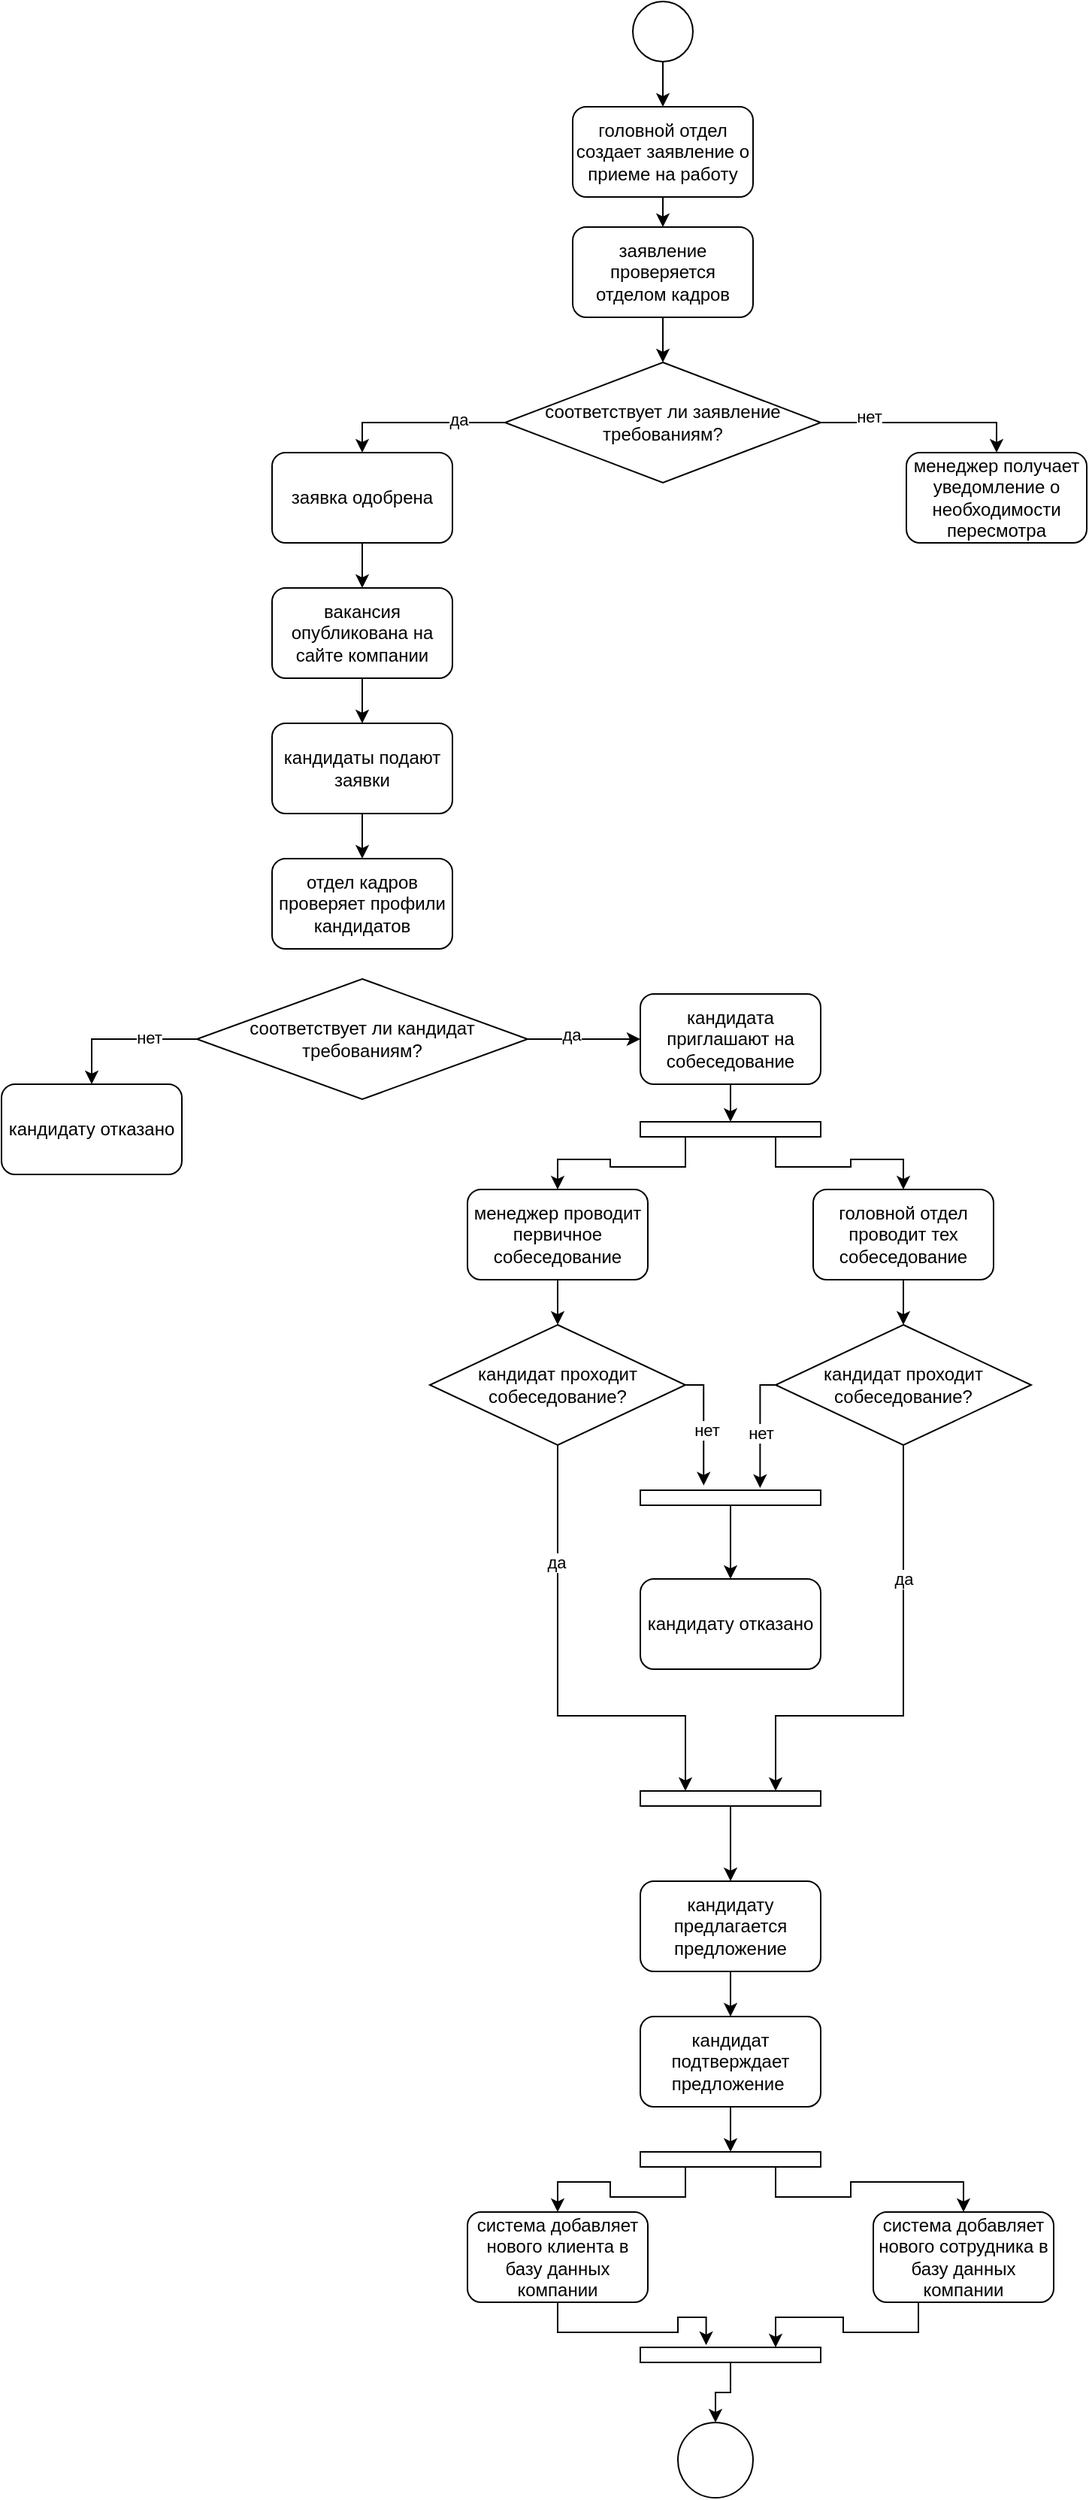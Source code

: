 <mxfile version="25.0.1">
  <diagram name="Страница — 1" id="kkJg65Vq2xQ7mNE0vx_K">
    <mxGraphModel dx="1707" dy="1557" grid="1" gridSize="10" guides="1" tooltips="1" connect="1" arrows="1" fold="1" page="1" pageScale="1" pageWidth="827" pageHeight="1169" math="0" shadow="0">
      <root>
        <mxCell id="0" />
        <mxCell id="1" parent="0" />
        <mxCell id="uxhHJGPJ8Xa8tnD7HbR_-3" style="edgeStyle=orthogonalEdgeStyle;rounded=0;orthogonalLoop=1;jettySize=auto;html=1;exitX=0.5;exitY=1;exitDx=0;exitDy=0;entryX=0.5;entryY=0;entryDx=0;entryDy=0;" edge="1" parent="1" source="uxhHJGPJ8Xa8tnD7HbR_-1" target="uxhHJGPJ8Xa8tnD7HbR_-2">
          <mxGeometry relative="1" as="geometry" />
        </mxCell>
        <mxCell id="uxhHJGPJ8Xa8tnD7HbR_-1" value="" style="ellipse;whiteSpace=wrap;html=1;aspect=fixed;" vertex="1" parent="1">
          <mxGeometry x="130" y="60" width="40" height="40" as="geometry" />
        </mxCell>
        <mxCell id="uxhHJGPJ8Xa8tnD7HbR_-5" style="edgeStyle=orthogonalEdgeStyle;rounded=0;orthogonalLoop=1;jettySize=auto;html=1;exitX=0.5;exitY=1;exitDx=0;exitDy=0;entryX=0.5;entryY=0;entryDx=0;entryDy=0;" edge="1" parent="1" source="uxhHJGPJ8Xa8tnD7HbR_-2" target="uxhHJGPJ8Xa8tnD7HbR_-4">
          <mxGeometry relative="1" as="geometry" />
        </mxCell>
        <mxCell id="uxhHJGPJ8Xa8tnD7HbR_-2" value="головной отдел создает заявление о приеме на работу" style="rounded=1;whiteSpace=wrap;html=1;" vertex="1" parent="1">
          <mxGeometry x="90" y="130" width="120" height="60" as="geometry" />
        </mxCell>
        <mxCell id="uxhHJGPJ8Xa8tnD7HbR_-7" style="edgeStyle=orthogonalEdgeStyle;rounded=0;orthogonalLoop=1;jettySize=auto;html=1;exitX=0.5;exitY=1;exitDx=0;exitDy=0;entryX=0.5;entryY=0;entryDx=0;entryDy=0;" edge="1" parent="1" source="uxhHJGPJ8Xa8tnD7HbR_-4" target="uxhHJGPJ8Xa8tnD7HbR_-6">
          <mxGeometry relative="1" as="geometry" />
        </mxCell>
        <mxCell id="uxhHJGPJ8Xa8tnD7HbR_-4" value="заявление проверяется отделом кадров" style="rounded=1;whiteSpace=wrap;html=1;" vertex="1" parent="1">
          <mxGeometry x="90" y="210" width="120" height="60" as="geometry" />
        </mxCell>
        <mxCell id="uxhHJGPJ8Xa8tnD7HbR_-9" style="edgeStyle=orthogonalEdgeStyle;rounded=0;orthogonalLoop=1;jettySize=auto;html=1;exitX=1;exitY=0.5;exitDx=0;exitDy=0;entryX=0.5;entryY=0;entryDx=0;entryDy=0;" edge="1" parent="1" source="uxhHJGPJ8Xa8tnD7HbR_-6" target="uxhHJGPJ8Xa8tnD7HbR_-8">
          <mxGeometry relative="1" as="geometry" />
        </mxCell>
        <mxCell id="uxhHJGPJ8Xa8tnD7HbR_-10" value="нет" style="edgeLabel;html=1;align=center;verticalAlign=middle;resizable=0;points=[];" vertex="1" connectable="0" parent="uxhHJGPJ8Xa8tnD7HbR_-9">
          <mxGeometry x="-0.538" y="4" relative="1" as="geometry">
            <mxPoint as="offset" />
          </mxGeometry>
        </mxCell>
        <mxCell id="uxhHJGPJ8Xa8tnD7HbR_-12" style="edgeStyle=orthogonalEdgeStyle;rounded=0;orthogonalLoop=1;jettySize=auto;html=1;exitX=0;exitY=0.5;exitDx=0;exitDy=0;entryX=0.5;entryY=0;entryDx=0;entryDy=0;" edge="1" parent="1" source="uxhHJGPJ8Xa8tnD7HbR_-6" target="uxhHJGPJ8Xa8tnD7HbR_-11">
          <mxGeometry relative="1" as="geometry" />
        </mxCell>
        <mxCell id="uxhHJGPJ8Xa8tnD7HbR_-13" value="да" style="edgeLabel;html=1;align=center;verticalAlign=middle;resizable=0;points=[];" vertex="1" connectable="0" parent="uxhHJGPJ8Xa8tnD7HbR_-12">
          <mxGeometry x="-0.455" y="-2" relative="1" as="geometry">
            <mxPoint as="offset" />
          </mxGeometry>
        </mxCell>
        <mxCell id="uxhHJGPJ8Xa8tnD7HbR_-6" value="соответствует ли заявление требованиям?" style="rhombus;whiteSpace=wrap;html=1;" vertex="1" parent="1">
          <mxGeometry x="45" y="300" width="210" height="80" as="geometry" />
        </mxCell>
        <mxCell id="uxhHJGPJ8Xa8tnD7HbR_-8" value="менеджер получает уведомление о необходимости пересмотра" style="rounded=1;whiteSpace=wrap;html=1;" vertex="1" parent="1">
          <mxGeometry x="312" y="360" width="120" height="60" as="geometry" />
        </mxCell>
        <mxCell id="uxhHJGPJ8Xa8tnD7HbR_-16" style="edgeStyle=orthogonalEdgeStyle;rounded=0;orthogonalLoop=1;jettySize=auto;html=1;exitX=0.5;exitY=1;exitDx=0;exitDy=0;entryX=0.5;entryY=0;entryDx=0;entryDy=0;" edge="1" parent="1" source="uxhHJGPJ8Xa8tnD7HbR_-11" target="uxhHJGPJ8Xa8tnD7HbR_-14">
          <mxGeometry relative="1" as="geometry" />
        </mxCell>
        <mxCell id="uxhHJGPJ8Xa8tnD7HbR_-11" value="заявка одобрена" style="rounded=1;whiteSpace=wrap;html=1;" vertex="1" parent="1">
          <mxGeometry x="-110" y="360" width="120" height="60" as="geometry" />
        </mxCell>
        <mxCell id="uxhHJGPJ8Xa8tnD7HbR_-17" style="edgeStyle=orthogonalEdgeStyle;rounded=0;orthogonalLoop=1;jettySize=auto;html=1;exitX=0.5;exitY=1;exitDx=0;exitDy=0;" edge="1" parent="1" source="uxhHJGPJ8Xa8tnD7HbR_-14" target="uxhHJGPJ8Xa8tnD7HbR_-15">
          <mxGeometry relative="1" as="geometry" />
        </mxCell>
        <mxCell id="uxhHJGPJ8Xa8tnD7HbR_-14" value="вакансия опубликована на сайте компании" style="rounded=1;whiteSpace=wrap;html=1;" vertex="1" parent="1">
          <mxGeometry x="-110" y="450" width="120" height="60" as="geometry" />
        </mxCell>
        <mxCell id="uxhHJGPJ8Xa8tnD7HbR_-19" style="edgeStyle=orthogonalEdgeStyle;rounded=0;orthogonalLoop=1;jettySize=auto;html=1;exitX=0.5;exitY=1;exitDx=0;exitDy=0;entryX=0.5;entryY=0;entryDx=0;entryDy=0;" edge="1" parent="1" source="uxhHJGPJ8Xa8tnD7HbR_-15" target="uxhHJGPJ8Xa8tnD7HbR_-18">
          <mxGeometry relative="1" as="geometry" />
        </mxCell>
        <mxCell id="uxhHJGPJ8Xa8tnD7HbR_-15" value="кандидаты подают заявки" style="rounded=1;whiteSpace=wrap;html=1;" vertex="1" parent="1">
          <mxGeometry x="-110" y="540" width="120" height="60" as="geometry" />
        </mxCell>
        <mxCell id="uxhHJGPJ8Xa8tnD7HbR_-18" value="отдел кадров проверяет профили кандидатов" style="rounded=1;whiteSpace=wrap;html=1;" vertex="1" parent="1">
          <mxGeometry x="-110" y="630" width="120" height="60" as="geometry" />
        </mxCell>
        <mxCell id="uxhHJGPJ8Xa8tnD7HbR_-22" style="edgeStyle=orthogonalEdgeStyle;rounded=0;orthogonalLoop=1;jettySize=auto;html=1;exitX=0;exitY=0.5;exitDx=0;exitDy=0;entryX=0.5;entryY=0;entryDx=0;entryDy=0;" edge="1" parent="1" source="uxhHJGPJ8Xa8tnD7HbR_-20" target="uxhHJGPJ8Xa8tnD7HbR_-21">
          <mxGeometry relative="1" as="geometry" />
        </mxCell>
        <mxCell id="uxhHJGPJ8Xa8tnD7HbR_-37" value="нет" style="edgeLabel;html=1;align=center;verticalAlign=middle;resizable=0;points=[];" vertex="1" connectable="0" parent="uxhHJGPJ8Xa8tnD7HbR_-22">
          <mxGeometry x="-0.36" y="-1" relative="1" as="geometry">
            <mxPoint as="offset" />
          </mxGeometry>
        </mxCell>
        <mxCell id="uxhHJGPJ8Xa8tnD7HbR_-24" style="edgeStyle=orthogonalEdgeStyle;rounded=0;orthogonalLoop=1;jettySize=auto;html=1;exitX=1;exitY=0.5;exitDx=0;exitDy=0;entryX=0;entryY=0.5;entryDx=0;entryDy=0;" edge="1" parent="1" source="uxhHJGPJ8Xa8tnD7HbR_-20" target="uxhHJGPJ8Xa8tnD7HbR_-23">
          <mxGeometry relative="1" as="geometry" />
        </mxCell>
        <mxCell id="uxhHJGPJ8Xa8tnD7HbR_-35" value="да" style="edgeLabel;html=1;align=center;verticalAlign=middle;resizable=0;points=[];" vertex="1" connectable="0" parent="uxhHJGPJ8Xa8tnD7HbR_-24">
          <mxGeometry x="-0.242" y="3" relative="1" as="geometry">
            <mxPoint as="offset" />
          </mxGeometry>
        </mxCell>
        <mxCell id="uxhHJGPJ8Xa8tnD7HbR_-20" value="соответствует ли кандидат требованиям?" style="rhombus;whiteSpace=wrap;html=1;" vertex="1" parent="1">
          <mxGeometry x="-160" y="710" width="220" height="80" as="geometry" />
        </mxCell>
        <mxCell id="uxhHJGPJ8Xa8tnD7HbR_-21" value="кандидату отказано" style="rounded=1;whiteSpace=wrap;html=1;" vertex="1" parent="1">
          <mxGeometry x="-290" y="780" width="120" height="60" as="geometry" />
        </mxCell>
        <mxCell id="uxhHJGPJ8Xa8tnD7HbR_-30" style="edgeStyle=orthogonalEdgeStyle;rounded=0;orthogonalLoop=1;jettySize=auto;html=1;exitX=0.5;exitY=1;exitDx=0;exitDy=0;entryX=0.5;entryY=0;entryDx=0;entryDy=0;" edge="1" parent="1" source="uxhHJGPJ8Xa8tnD7HbR_-23" target="uxhHJGPJ8Xa8tnD7HbR_-25">
          <mxGeometry relative="1" as="geometry" />
        </mxCell>
        <mxCell id="uxhHJGPJ8Xa8tnD7HbR_-23" value="кандидата приглашают на собеседование" style="rounded=1;whiteSpace=wrap;html=1;" vertex="1" parent="1">
          <mxGeometry x="135" y="720" width="120" height="60" as="geometry" />
        </mxCell>
        <mxCell id="uxhHJGPJ8Xa8tnD7HbR_-31" style="edgeStyle=orthogonalEdgeStyle;rounded=0;orthogonalLoop=1;jettySize=auto;html=1;exitX=0.25;exitY=1;exitDx=0;exitDy=0;entryX=0.5;entryY=0;entryDx=0;entryDy=0;" edge="1" parent="1" source="uxhHJGPJ8Xa8tnD7HbR_-25" target="uxhHJGPJ8Xa8tnD7HbR_-26">
          <mxGeometry relative="1" as="geometry" />
        </mxCell>
        <mxCell id="uxhHJGPJ8Xa8tnD7HbR_-32" style="edgeStyle=orthogonalEdgeStyle;rounded=0;orthogonalLoop=1;jettySize=auto;html=1;exitX=0.75;exitY=1;exitDx=0;exitDy=0;entryX=0.5;entryY=0;entryDx=0;entryDy=0;" edge="1" parent="1" source="uxhHJGPJ8Xa8tnD7HbR_-25" target="uxhHJGPJ8Xa8tnD7HbR_-27">
          <mxGeometry relative="1" as="geometry" />
        </mxCell>
        <mxCell id="uxhHJGPJ8Xa8tnD7HbR_-25" value="" style="rounded=0;whiteSpace=wrap;html=1;" vertex="1" parent="1">
          <mxGeometry x="135" y="805" width="120" height="10" as="geometry" />
        </mxCell>
        <mxCell id="uxhHJGPJ8Xa8tnD7HbR_-33" style="edgeStyle=orthogonalEdgeStyle;rounded=0;orthogonalLoop=1;jettySize=auto;html=1;exitX=0.5;exitY=1;exitDx=0;exitDy=0;entryX=0.5;entryY=0;entryDx=0;entryDy=0;" edge="1" parent="1" source="uxhHJGPJ8Xa8tnD7HbR_-26" target="uxhHJGPJ8Xa8tnD7HbR_-28">
          <mxGeometry relative="1" as="geometry" />
        </mxCell>
        <mxCell id="uxhHJGPJ8Xa8tnD7HbR_-26" value="менеджер проводит первичное собеседование" style="rounded=1;whiteSpace=wrap;html=1;" vertex="1" parent="1">
          <mxGeometry x="20" y="850" width="120" height="60" as="geometry" />
        </mxCell>
        <mxCell id="uxhHJGPJ8Xa8tnD7HbR_-34" style="edgeStyle=orthogonalEdgeStyle;rounded=0;orthogonalLoop=1;jettySize=auto;html=1;exitX=0.5;exitY=1;exitDx=0;exitDy=0;entryX=0.5;entryY=0;entryDx=0;entryDy=0;" edge="1" parent="1" source="uxhHJGPJ8Xa8tnD7HbR_-27" target="uxhHJGPJ8Xa8tnD7HbR_-29">
          <mxGeometry relative="1" as="geometry" />
        </mxCell>
        <mxCell id="uxhHJGPJ8Xa8tnD7HbR_-27" value="головной отдел проводит тех собеседование" style="rounded=1;whiteSpace=wrap;html=1;" vertex="1" parent="1">
          <mxGeometry x="250" y="850" width="120" height="60" as="geometry" />
        </mxCell>
        <mxCell id="uxhHJGPJ8Xa8tnD7HbR_-47" style="edgeStyle=orthogonalEdgeStyle;rounded=0;orthogonalLoop=1;jettySize=auto;html=1;exitX=0.5;exitY=1;exitDx=0;exitDy=0;entryX=0.25;entryY=0;entryDx=0;entryDy=0;" edge="1" parent="1" source="uxhHJGPJ8Xa8tnD7HbR_-28" target="uxhHJGPJ8Xa8tnD7HbR_-46">
          <mxGeometry relative="1" as="geometry">
            <Array as="points">
              <mxPoint x="80" y="1200" />
              <mxPoint x="165" y="1200" />
            </Array>
          </mxGeometry>
        </mxCell>
        <mxCell id="uxhHJGPJ8Xa8tnD7HbR_-50" value="да" style="edgeLabel;html=1;align=center;verticalAlign=middle;resizable=0;points=[];" vertex="1" connectable="0" parent="uxhHJGPJ8Xa8tnD7HbR_-47">
          <mxGeometry x="-0.512" y="-1" relative="1" as="geometry">
            <mxPoint y="1" as="offset" />
          </mxGeometry>
        </mxCell>
        <mxCell id="uxhHJGPJ8Xa8tnD7HbR_-28" value="кандидат проходит собеседование?" style="rhombus;whiteSpace=wrap;html=1;" vertex="1" parent="1">
          <mxGeometry x="-5" y="940" width="170" height="80" as="geometry" />
        </mxCell>
        <mxCell id="uxhHJGPJ8Xa8tnD7HbR_-48" style="edgeStyle=orthogonalEdgeStyle;rounded=0;orthogonalLoop=1;jettySize=auto;html=1;exitX=0.5;exitY=1;exitDx=0;exitDy=0;entryX=0.75;entryY=0;entryDx=0;entryDy=0;" edge="1" parent="1" source="uxhHJGPJ8Xa8tnD7HbR_-29" target="uxhHJGPJ8Xa8tnD7HbR_-46">
          <mxGeometry relative="1" as="geometry">
            <Array as="points">
              <mxPoint x="310" y="1200" />
              <mxPoint x="225" y="1200" />
            </Array>
          </mxGeometry>
        </mxCell>
        <mxCell id="uxhHJGPJ8Xa8tnD7HbR_-49" value="да" style="edgeLabel;html=1;align=center;verticalAlign=middle;resizable=0;points=[];" vertex="1" connectable="0" parent="uxhHJGPJ8Xa8tnD7HbR_-48">
          <mxGeometry x="-0.441" relative="1" as="geometry">
            <mxPoint y="1" as="offset" />
          </mxGeometry>
        </mxCell>
        <mxCell id="uxhHJGPJ8Xa8tnD7HbR_-29" value="кандидат проходит собеседование?" style="rhombus;whiteSpace=wrap;html=1;" vertex="1" parent="1">
          <mxGeometry x="225" y="940" width="170" height="80" as="geometry" />
        </mxCell>
        <mxCell id="uxhHJGPJ8Xa8tnD7HbR_-45" style="edgeStyle=orthogonalEdgeStyle;rounded=0;orthogonalLoop=1;jettySize=auto;html=1;exitX=0.5;exitY=1;exitDx=0;exitDy=0;" edge="1" parent="1" source="uxhHJGPJ8Xa8tnD7HbR_-38" target="uxhHJGPJ8Xa8tnD7HbR_-44">
          <mxGeometry relative="1" as="geometry" />
        </mxCell>
        <mxCell id="uxhHJGPJ8Xa8tnD7HbR_-38" value="" style="rounded=0;whiteSpace=wrap;html=1;" vertex="1" parent="1">
          <mxGeometry x="135" y="1050" width="120" height="10" as="geometry" />
        </mxCell>
        <mxCell id="uxhHJGPJ8Xa8tnD7HbR_-39" style="edgeStyle=orthogonalEdgeStyle;rounded=0;orthogonalLoop=1;jettySize=auto;html=1;exitX=1;exitY=0.5;exitDx=0;exitDy=0;entryX=0.351;entryY=-0.317;entryDx=0;entryDy=0;entryPerimeter=0;" edge="1" parent="1" source="uxhHJGPJ8Xa8tnD7HbR_-28" target="uxhHJGPJ8Xa8tnD7HbR_-38">
          <mxGeometry relative="1" as="geometry">
            <Array as="points">
              <mxPoint x="177" y="980" />
            </Array>
          </mxGeometry>
        </mxCell>
        <mxCell id="uxhHJGPJ8Xa8tnD7HbR_-43" value="нет" style="edgeLabel;html=1;align=center;verticalAlign=middle;resizable=0;points=[];" vertex="1" connectable="0" parent="uxhHJGPJ8Xa8tnD7HbR_-39">
          <mxGeometry x="0.05" y="2" relative="1" as="geometry">
            <mxPoint as="offset" />
          </mxGeometry>
        </mxCell>
        <mxCell id="uxhHJGPJ8Xa8tnD7HbR_-41" style="edgeStyle=orthogonalEdgeStyle;rounded=0;orthogonalLoop=1;jettySize=auto;html=1;exitX=0;exitY=0.5;exitDx=0;exitDy=0;entryX=0.664;entryY=-0.15;entryDx=0;entryDy=0;entryPerimeter=0;" edge="1" parent="1" source="uxhHJGPJ8Xa8tnD7HbR_-29" target="uxhHJGPJ8Xa8tnD7HbR_-38">
          <mxGeometry relative="1" as="geometry">
            <Array as="points">
              <mxPoint x="215" y="980" />
            </Array>
          </mxGeometry>
        </mxCell>
        <mxCell id="uxhHJGPJ8Xa8tnD7HbR_-42" value="нет" style="edgeLabel;html=1;align=center;verticalAlign=middle;resizable=0;points=[];" vertex="1" connectable="0" parent="uxhHJGPJ8Xa8tnD7HbR_-41">
          <mxGeometry x="0.069" relative="1" as="geometry">
            <mxPoint as="offset" />
          </mxGeometry>
        </mxCell>
        <mxCell id="uxhHJGPJ8Xa8tnD7HbR_-44" value="кандидату отказано" style="rounded=1;whiteSpace=wrap;html=1;" vertex="1" parent="1">
          <mxGeometry x="135" y="1109" width="120" height="60" as="geometry" />
        </mxCell>
        <mxCell id="uxhHJGPJ8Xa8tnD7HbR_-52" style="edgeStyle=orthogonalEdgeStyle;rounded=0;orthogonalLoop=1;jettySize=auto;html=1;exitX=0.5;exitY=1;exitDx=0;exitDy=0;entryX=0.5;entryY=0;entryDx=0;entryDy=0;" edge="1" parent="1" source="uxhHJGPJ8Xa8tnD7HbR_-46" target="uxhHJGPJ8Xa8tnD7HbR_-51">
          <mxGeometry relative="1" as="geometry" />
        </mxCell>
        <mxCell id="uxhHJGPJ8Xa8tnD7HbR_-46" value="" style="rounded=0;whiteSpace=wrap;html=1;" vertex="1" parent="1">
          <mxGeometry x="135" y="1250" width="120" height="10" as="geometry" />
        </mxCell>
        <mxCell id="uxhHJGPJ8Xa8tnD7HbR_-54" style="edgeStyle=orthogonalEdgeStyle;rounded=0;orthogonalLoop=1;jettySize=auto;html=1;exitX=0.5;exitY=1;exitDx=0;exitDy=0;entryX=0.5;entryY=0;entryDx=0;entryDy=0;" edge="1" parent="1" source="uxhHJGPJ8Xa8tnD7HbR_-51" target="uxhHJGPJ8Xa8tnD7HbR_-53">
          <mxGeometry relative="1" as="geometry" />
        </mxCell>
        <mxCell id="uxhHJGPJ8Xa8tnD7HbR_-51" value="кандидату предлагается предложение" style="rounded=1;whiteSpace=wrap;html=1;" vertex="1" parent="1">
          <mxGeometry x="135" y="1310" width="120" height="60" as="geometry" />
        </mxCell>
        <mxCell id="uxhHJGPJ8Xa8tnD7HbR_-56" style="edgeStyle=orthogonalEdgeStyle;rounded=0;orthogonalLoop=1;jettySize=auto;html=1;exitX=0.5;exitY=1;exitDx=0;exitDy=0;entryX=0.5;entryY=0;entryDx=0;entryDy=0;" edge="1" parent="1" source="uxhHJGPJ8Xa8tnD7HbR_-53" target="uxhHJGPJ8Xa8tnD7HbR_-55">
          <mxGeometry relative="1" as="geometry" />
        </mxCell>
        <mxCell id="uxhHJGPJ8Xa8tnD7HbR_-53" value="кандидат подтверждает предложение&amp;nbsp;" style="rounded=1;whiteSpace=wrap;html=1;" vertex="1" parent="1">
          <mxGeometry x="135" y="1400" width="120" height="60" as="geometry" />
        </mxCell>
        <mxCell id="uxhHJGPJ8Xa8tnD7HbR_-59" style="edgeStyle=orthogonalEdgeStyle;rounded=0;orthogonalLoop=1;jettySize=auto;html=1;exitX=0.25;exitY=1;exitDx=0;exitDy=0;entryX=0.5;entryY=0;entryDx=0;entryDy=0;" edge="1" parent="1" source="uxhHJGPJ8Xa8tnD7HbR_-55" target="uxhHJGPJ8Xa8tnD7HbR_-57">
          <mxGeometry relative="1" as="geometry" />
        </mxCell>
        <mxCell id="uxhHJGPJ8Xa8tnD7HbR_-60" style="edgeStyle=orthogonalEdgeStyle;rounded=0;orthogonalLoop=1;jettySize=auto;html=1;exitX=0.75;exitY=1;exitDx=0;exitDy=0;entryX=0.5;entryY=0;entryDx=0;entryDy=0;" edge="1" parent="1" source="uxhHJGPJ8Xa8tnD7HbR_-55" target="uxhHJGPJ8Xa8tnD7HbR_-58">
          <mxGeometry relative="1" as="geometry" />
        </mxCell>
        <mxCell id="uxhHJGPJ8Xa8tnD7HbR_-55" value="" style="rounded=0;whiteSpace=wrap;html=1;" vertex="1" parent="1">
          <mxGeometry x="135" y="1490" width="120" height="10" as="geometry" />
        </mxCell>
        <mxCell id="uxhHJGPJ8Xa8tnD7HbR_-57" value="система добавляет нового клиента в базу данных компании" style="rounded=1;whiteSpace=wrap;html=1;" vertex="1" parent="1">
          <mxGeometry x="20" y="1530" width="120" height="60" as="geometry" />
        </mxCell>
        <mxCell id="uxhHJGPJ8Xa8tnD7HbR_-63" style="edgeStyle=orthogonalEdgeStyle;rounded=0;orthogonalLoop=1;jettySize=auto;html=1;exitX=0.25;exitY=1;exitDx=0;exitDy=0;entryX=0.75;entryY=0;entryDx=0;entryDy=0;" edge="1" parent="1" source="uxhHJGPJ8Xa8tnD7HbR_-58" target="uxhHJGPJ8Xa8tnD7HbR_-61">
          <mxGeometry relative="1" as="geometry" />
        </mxCell>
        <mxCell id="uxhHJGPJ8Xa8tnD7HbR_-58" value="система добавляет нового сотрудника в базу данных компании" style="rounded=1;whiteSpace=wrap;html=1;" vertex="1" parent="1">
          <mxGeometry x="290" y="1530" width="120" height="60" as="geometry" />
        </mxCell>
        <mxCell id="uxhHJGPJ8Xa8tnD7HbR_-65" style="edgeStyle=orthogonalEdgeStyle;rounded=0;orthogonalLoop=1;jettySize=auto;html=1;exitX=0.5;exitY=1;exitDx=0;exitDy=0;entryX=0.5;entryY=0;entryDx=0;entryDy=0;" edge="1" parent="1" source="uxhHJGPJ8Xa8tnD7HbR_-61" target="uxhHJGPJ8Xa8tnD7HbR_-64">
          <mxGeometry relative="1" as="geometry" />
        </mxCell>
        <mxCell id="uxhHJGPJ8Xa8tnD7HbR_-61" value="" style="rounded=0;whiteSpace=wrap;html=1;" vertex="1" parent="1">
          <mxGeometry x="135" y="1620" width="120" height="10" as="geometry" />
        </mxCell>
        <mxCell id="uxhHJGPJ8Xa8tnD7HbR_-62" style="edgeStyle=orthogonalEdgeStyle;rounded=0;orthogonalLoop=1;jettySize=auto;html=1;exitX=0.5;exitY=1;exitDx=0;exitDy=0;entryX=0.365;entryY=-0.15;entryDx=0;entryDy=0;entryPerimeter=0;" edge="1" parent="1" source="uxhHJGPJ8Xa8tnD7HbR_-57" target="uxhHJGPJ8Xa8tnD7HbR_-61">
          <mxGeometry relative="1" as="geometry" />
        </mxCell>
        <mxCell id="uxhHJGPJ8Xa8tnD7HbR_-64" value="" style="ellipse;whiteSpace=wrap;html=1;aspect=fixed;" vertex="1" parent="1">
          <mxGeometry x="160" y="1670" width="50" height="50" as="geometry" />
        </mxCell>
      </root>
    </mxGraphModel>
  </diagram>
</mxfile>
